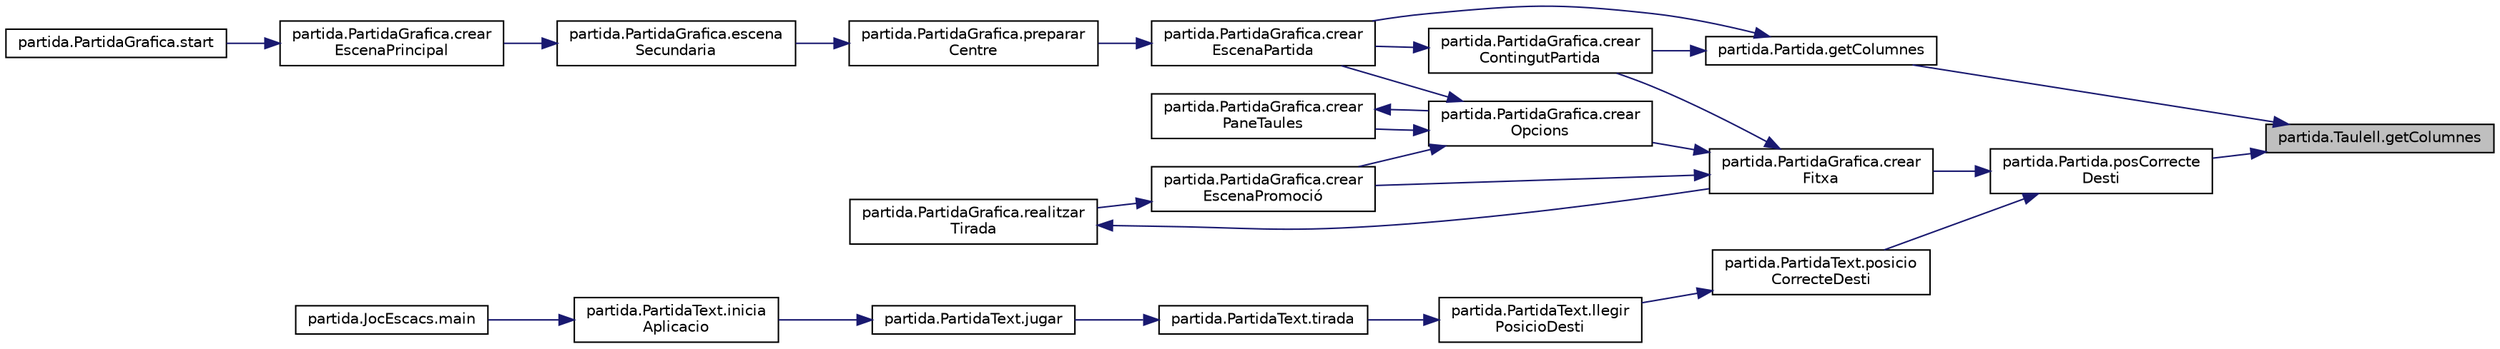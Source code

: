 digraph "partida.Taulell.getColumnes"
{
 // LATEX_PDF_SIZE
  edge [fontname="Helvetica",fontsize="10",labelfontname="Helvetica",labelfontsize="10"];
  node [fontname="Helvetica",fontsize="10",shape=record];
  rankdir="RL";
  Node1 [label="partida.Taulell.getColumnes",height=0.2,width=0.4,color="black", fillcolor="grey75", style="filled", fontcolor="black",tooltip="Nombre de columnes."];
  Node1 -> Node2 [dir="back",color="midnightblue",fontsize="10",style="solid"];
  Node2 [label="partida.Partida.getColumnes",height=0.2,width=0.4,color="black", fillcolor="white", style="filled",URL="$classpartida_1_1_partida.html#a13c552b41df4274056bb4c57f20608ba",tooltip="Nombre de Columnes que te el taulell."];
  Node2 -> Node3 [dir="back",color="midnightblue",fontsize="10",style="solid"];
  Node3 [label="partida.PartidaGrafica.crear\lContingutPartida",height=0.2,width=0.4,color="black", fillcolor="white", style="filled",URL="$classpartida_1_1_partida_grafica.html#a591e5560274bfbc48b1981eced48ebae",tooltip="Crea el taulell i posiciona les peces."];
  Node3 -> Node4 [dir="back",color="midnightblue",fontsize="10",style="solid"];
  Node4 [label="partida.PartidaGrafica.crear\lEscenaPartida",height=0.2,width=0.4,color="black", fillcolor="white", style="filled",URL="$classpartida_1_1_partida_grafica.html#a3b11d63e2d592d926ef4ca45a4148dc7",tooltip="Crea l'escena partida."];
  Node4 -> Node5 [dir="back",color="midnightblue",fontsize="10",style="solid"];
  Node5 [label="partida.PartidaGrafica.preparar\lCentre",height=0.2,width=0.4,color="black", fillcolor="white", style="filled",URL="$classpartida_1_1_partida_grafica.html#a24051d5d02bee4cb623a58dd021c066e",tooltip="Es prepara el centre per l'escena secundaria."];
  Node5 -> Node6 [dir="back",color="midnightblue",fontsize="10",style="solid"];
  Node6 [label="partida.PartidaGrafica.escena\lSecundaria",height=0.2,width=0.4,color="black", fillcolor="white", style="filled",URL="$classpartida_1_1_partida_grafica.html#a32e9bb5299be820aef87ea3f58fda6bd",tooltip="Crea l'escena secundaria."];
  Node6 -> Node7 [dir="back",color="midnightblue",fontsize="10",style="solid"];
  Node7 [label="partida.PartidaGrafica.crear\lEscenaPrincipal",height=0.2,width=0.4,color="black", fillcolor="white", style="filled",URL="$classpartida_1_1_partida_grafica.html#a152d398be779196906064f031d898390",tooltip="Crea l'escena principal."];
  Node7 -> Node8 [dir="back",color="midnightblue",fontsize="10",style="solid"];
  Node8 [label="partida.PartidaGrafica.start",height=0.2,width=0.4,color="black", fillcolor="white", style="filled",URL="$classpartida_1_1_partida_grafica.html#a8861a2699c3708a4db945ab4c9087cb3",tooltip=" "];
  Node2 -> Node4 [dir="back",color="midnightblue",fontsize="10",style="solid"];
  Node1 -> Node9 [dir="back",color="midnightblue",fontsize="10",style="solid"];
  Node9 [label="partida.Partida.posCorrecte\lDesti",height=0.2,width=0.4,color="black", fillcolor="white", style="filled",URL="$classpartida_1_1_partida.html#a699fa277cbb8ee7ecda2f6febf06b2df",tooltip="Comprova si la posició selecionada al destí és correcte."];
  Node9 -> Node10 [dir="back",color="midnightblue",fontsize="10",style="solid"];
  Node10 [label="partida.PartidaGrafica.crear\lFitxa",height=0.2,width=0.4,color="black", fillcolor="white", style="filled",URL="$classpartida_1_1_partida_grafica.html#ad79e50c713a3e043355a0f20f9cc5cea",tooltip="Crea la fitxa gràfica que anirà al taulell gràfic."];
  Node10 -> Node3 [dir="back",color="midnightblue",fontsize="10",style="solid"];
  Node10 -> Node11 [dir="back",color="midnightblue",fontsize="10",style="solid"];
  Node11 [label="partida.PartidaGrafica.crear\lEscenaPromoció",height=0.2,width=0.4,color="black", fillcolor="white", style="filled",URL="$classpartida_1_1_partida_grafica.html#a8019015902aff562d5c2b747ccfe58c2",tooltip="Crea panell per fer la promoció"];
  Node11 -> Node12 [dir="back",color="midnightblue",fontsize="10",style="solid"];
  Node12 [label="partida.PartidaGrafica.realitzar\lTirada",height=0.2,width=0.4,color="black", fillcolor="white", style="filled",URL="$classpartida_1_1_partida_grafica.html#acb4c99e7ee645483ab9f9955d320b117",tooltip="Realitza una tirada."];
  Node12 -> Node10 [dir="back",color="midnightblue",fontsize="10",style="solid"];
  Node10 -> Node13 [dir="back",color="midnightblue",fontsize="10",style="solid"];
  Node13 [label="partida.PartidaGrafica.crear\lOpcions",height=0.2,width=0.4,color="black", fillcolor="white", style="filled",URL="$classpartida_1_1_partida_grafica.html#adba25a1c270fb61aadd0c60b50569e0c",tooltip="Crea les opcions que es podran fer durant la partida."];
  Node13 -> Node4 [dir="back",color="midnightblue",fontsize="10",style="solid"];
  Node13 -> Node11 [dir="back",color="midnightblue",fontsize="10",style="solid"];
  Node13 -> Node14 [dir="back",color="midnightblue",fontsize="10",style="solid"];
  Node14 [label="partida.PartidaGrafica.crear\lPaneTaules",height=0.2,width=0.4,color="black", fillcolor="white", style="filled",URL="$classpartida_1_1_partida_grafica.html#a5d30947acec27f26fe79c92f36ef7efc",tooltip="Crea un panell per acceptar/declinar les taules un cop s'han demanat."];
  Node14 -> Node13 [dir="back",color="midnightblue",fontsize="10",style="solid"];
  Node9 -> Node15 [dir="back",color="midnightblue",fontsize="10",style="solid"];
  Node15 [label="partida.PartidaText.posicio\lCorrecteDesti",height=0.2,width=0.4,color="black", fillcolor="white", style="filled",URL="$classpartida_1_1_partida_text.html#afa934916041dfb52ff98d12a69dc9b49",tooltip="Calcula si es correcte la posició destí que ha seleccionat l'usuari."];
  Node15 -> Node16 [dir="back",color="midnightblue",fontsize="10",style="solid"];
  Node16 [label="partida.PartidaText.llegir\lPosicioDesti",height=0.2,width=0.4,color="black", fillcolor="white", style="filled",URL="$classpartida_1_1_partida_text.html#abcb4c014d1fe80e93ed0b803dadcf301",tooltip="Llegeix la posició destí que demana l'usuari i la processa."];
  Node16 -> Node17 [dir="back",color="midnightblue",fontsize="10",style="solid"];
  Node17 [label="partida.PartidaText.tirada",height=0.2,width=0.4,color="black", fillcolor="white", style="filled",URL="$classpartida_1_1_partida_text.html#acc995d318d946fd2b8e0f16366797ded",tooltip="Gestiona la tirada."];
  Node17 -> Node18 [dir="back",color="midnightblue",fontsize="10",style="solid"];
  Node18 [label="partida.PartidaText.jugar",height=0.2,width=0.4,color="black", fillcolor="white", style="filled",URL="$classpartida_1_1_partida_text.html#a879caed244bc5c974313cd31faa75c6d",tooltip="Gestiona la partida."];
  Node18 -> Node19 [dir="back",color="midnightblue",fontsize="10",style="solid"];
  Node19 [label="partida.PartidaText.inicia\lAplicacio",height=0.2,width=0.4,color="black", fillcolor="white", style="filled",URL="$classpartida_1_1_partida_text.html#a02c8b096e88ca947f3956566b3fd4145",tooltip="Inicia el joc."];
  Node19 -> Node20 [dir="back",color="midnightblue",fontsize="10",style="solid"];
  Node20 [label="partida.JocEscacs.main",height=0.2,width=0.4,color="black", fillcolor="white", style="filled",URL="$classpartida_1_1_joc_escacs.html#a61412703510b43d5067b1aa19d45a85f",tooltip=" "];
}
